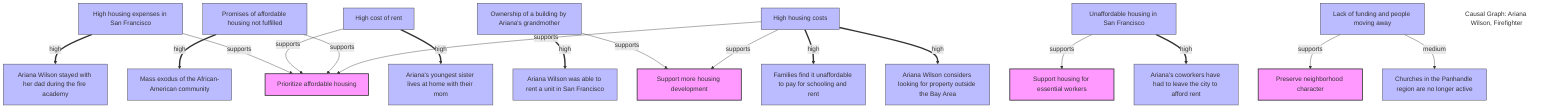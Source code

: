 graph TD;
    n0["High housing expenses in San Francisco"]:::factorNode;
    n1["Ariana Wilson stayed with her dad during the fire academy"]:::factorNode;
    n2["Ownership of a building by Ariana's grandmother"]:::factorNode;
    n3["Ariana Wilson was able to rent a unit in San Francisco"]:::factorNode;
    n4["Unaffordable housing in San Francisco"]:::factorNode;
    n5["Ariana's coworkers have had to leave the city to afford rent"]:::factorNode;
    n6["High cost of rent"]:::factorNode;
    n7["Ariana's youngest sister lives at home with their mom"]:::factorNode;
    n8["Promises of affordable housing not fulfilled"]:::factorNode;
    n9["Mass exodus of the African-American community"]:::factorNode;
    n10["High housing costs"]:::factorNode;
    n11["Ariana Wilson considers looking for property outside the Bay Area"]:::factorNode;
    n12["Lack of funding and people moving away"]:::factorNode;
    n13["Churches in the Panhandle region are no longer active"]:::factorNode;
    n14["Families find it unaffordable to pay for schooling and rent"]:::factorNode;
    n15["Support more housing development"]:::stanceNode;
    n16["Preserve neighborhood character"]:::stanceNode;
    n17["Prioritize affordable housing"]:::stanceNode;
    n18["Support housing for essential workers"]:::stanceNode;
    n0 ==>|high| n1;
    n0 -->|supports| n17;
    n2 ==>|high| n3;
    n2 -->|supports| n15;
    n4 ==>|high| n5;
    n4 -->|supports| n18;
    n6 ==>|high| n7;
    n6 -->|supports| n17;
    n8 ==>|high| n9;
    n8 -->|supports| n17;
    n10 ==>|high| n11;
    n10 ==>|high| n14;
    n10 -->|supports| n15;
    n10 -->|supports| n17;
    n12 -->|medium| n13;
    n12 -->|supports| n16;
    classDef stanceNode fill:#f9f,stroke:#333,stroke-width:2px;
    classDef factorNode fill:#bbf,stroke:#333,stroke-width:1px;
    title["Causal Graph: Ariana Wilson, Firefighter"]:::title;
    classDef title fill:none,stroke:none;